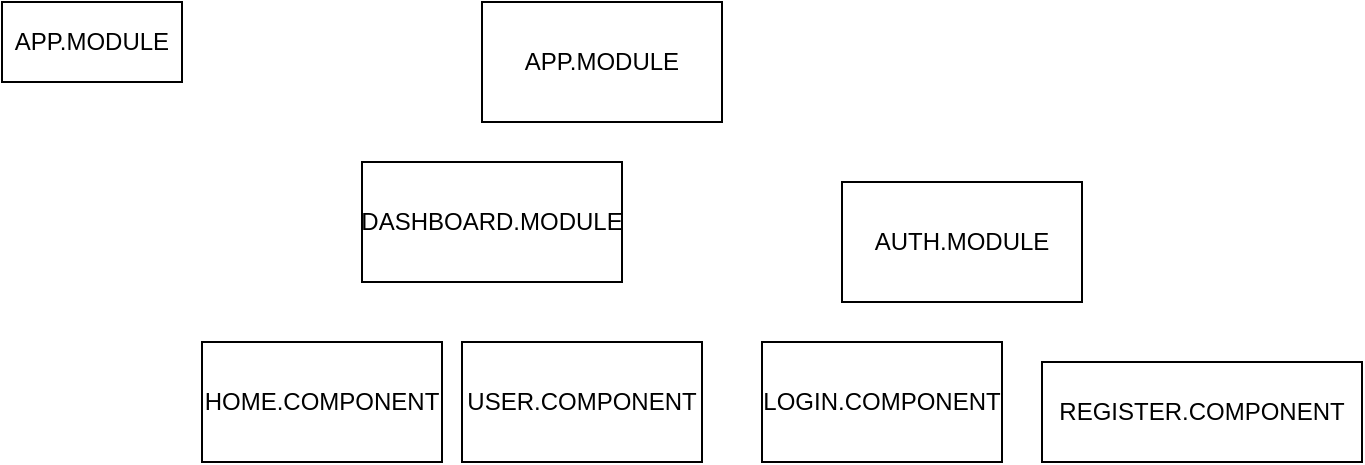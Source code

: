 <mxfile>
    <diagram id="FLPkXh2VsXCZL3boBUN5" name="Page-1">
        <mxGraphModel dx="141" dy="309" grid="1" gridSize="10" guides="1" tooltips="1" connect="1" arrows="1" fold="1" page="0" pageScale="1" pageWidth="850" pageHeight="1100" math="0" shadow="0">
            <root>
                <mxCell id="0"/>
                <mxCell id="1" parent="0"/>
                <mxCell id="2" value="APP.MODULE" style="rounded=0;whiteSpace=wrap;html=1;" vertex="1" parent="1">
                    <mxGeometry x="50" y="80" width="90" height="40" as="geometry"/>
                </mxCell>
                <mxCell id="3" value="APP.MODULE" style="rounded=0;whiteSpace=wrap;html=1;" vertex="1" parent="1">
                    <mxGeometry x="290" y="80" width="120" height="60" as="geometry"/>
                </mxCell>
                <mxCell id="4" value="DASHBOARD.MODULE" style="rounded=0;whiteSpace=wrap;html=1;" vertex="1" parent="1">
                    <mxGeometry x="230" y="160" width="130" height="60" as="geometry"/>
                </mxCell>
                <mxCell id="6" value="AUTH.MODULE" style="rounded=0;whiteSpace=wrap;html=1;" vertex="1" parent="1">
                    <mxGeometry x="470" y="170" width="120" height="60" as="geometry"/>
                </mxCell>
                <mxCell id="7" value="HOME.COMPONENT" style="rounded=0;whiteSpace=wrap;html=1;" vertex="1" parent="1">
                    <mxGeometry x="150" y="250" width="120" height="60" as="geometry"/>
                </mxCell>
                <mxCell id="8" value="USER.COMPONENT" style="rounded=0;whiteSpace=wrap;html=1;" vertex="1" parent="1">
                    <mxGeometry x="280" y="250" width="120" height="60" as="geometry"/>
                </mxCell>
                <mxCell id="9" value="LOGIN.COMPONENT" style="rounded=0;whiteSpace=wrap;html=1;" vertex="1" parent="1">
                    <mxGeometry x="430" y="250" width="120" height="60" as="geometry"/>
                </mxCell>
                <mxCell id="10" value="REGISTER.COMPONENT" style="rounded=0;whiteSpace=wrap;html=1;" vertex="1" parent="1">
                    <mxGeometry x="570" y="260" width="160" height="50" as="geometry"/>
                </mxCell>
            </root>
        </mxGraphModel>
    </diagram>
</mxfile>
